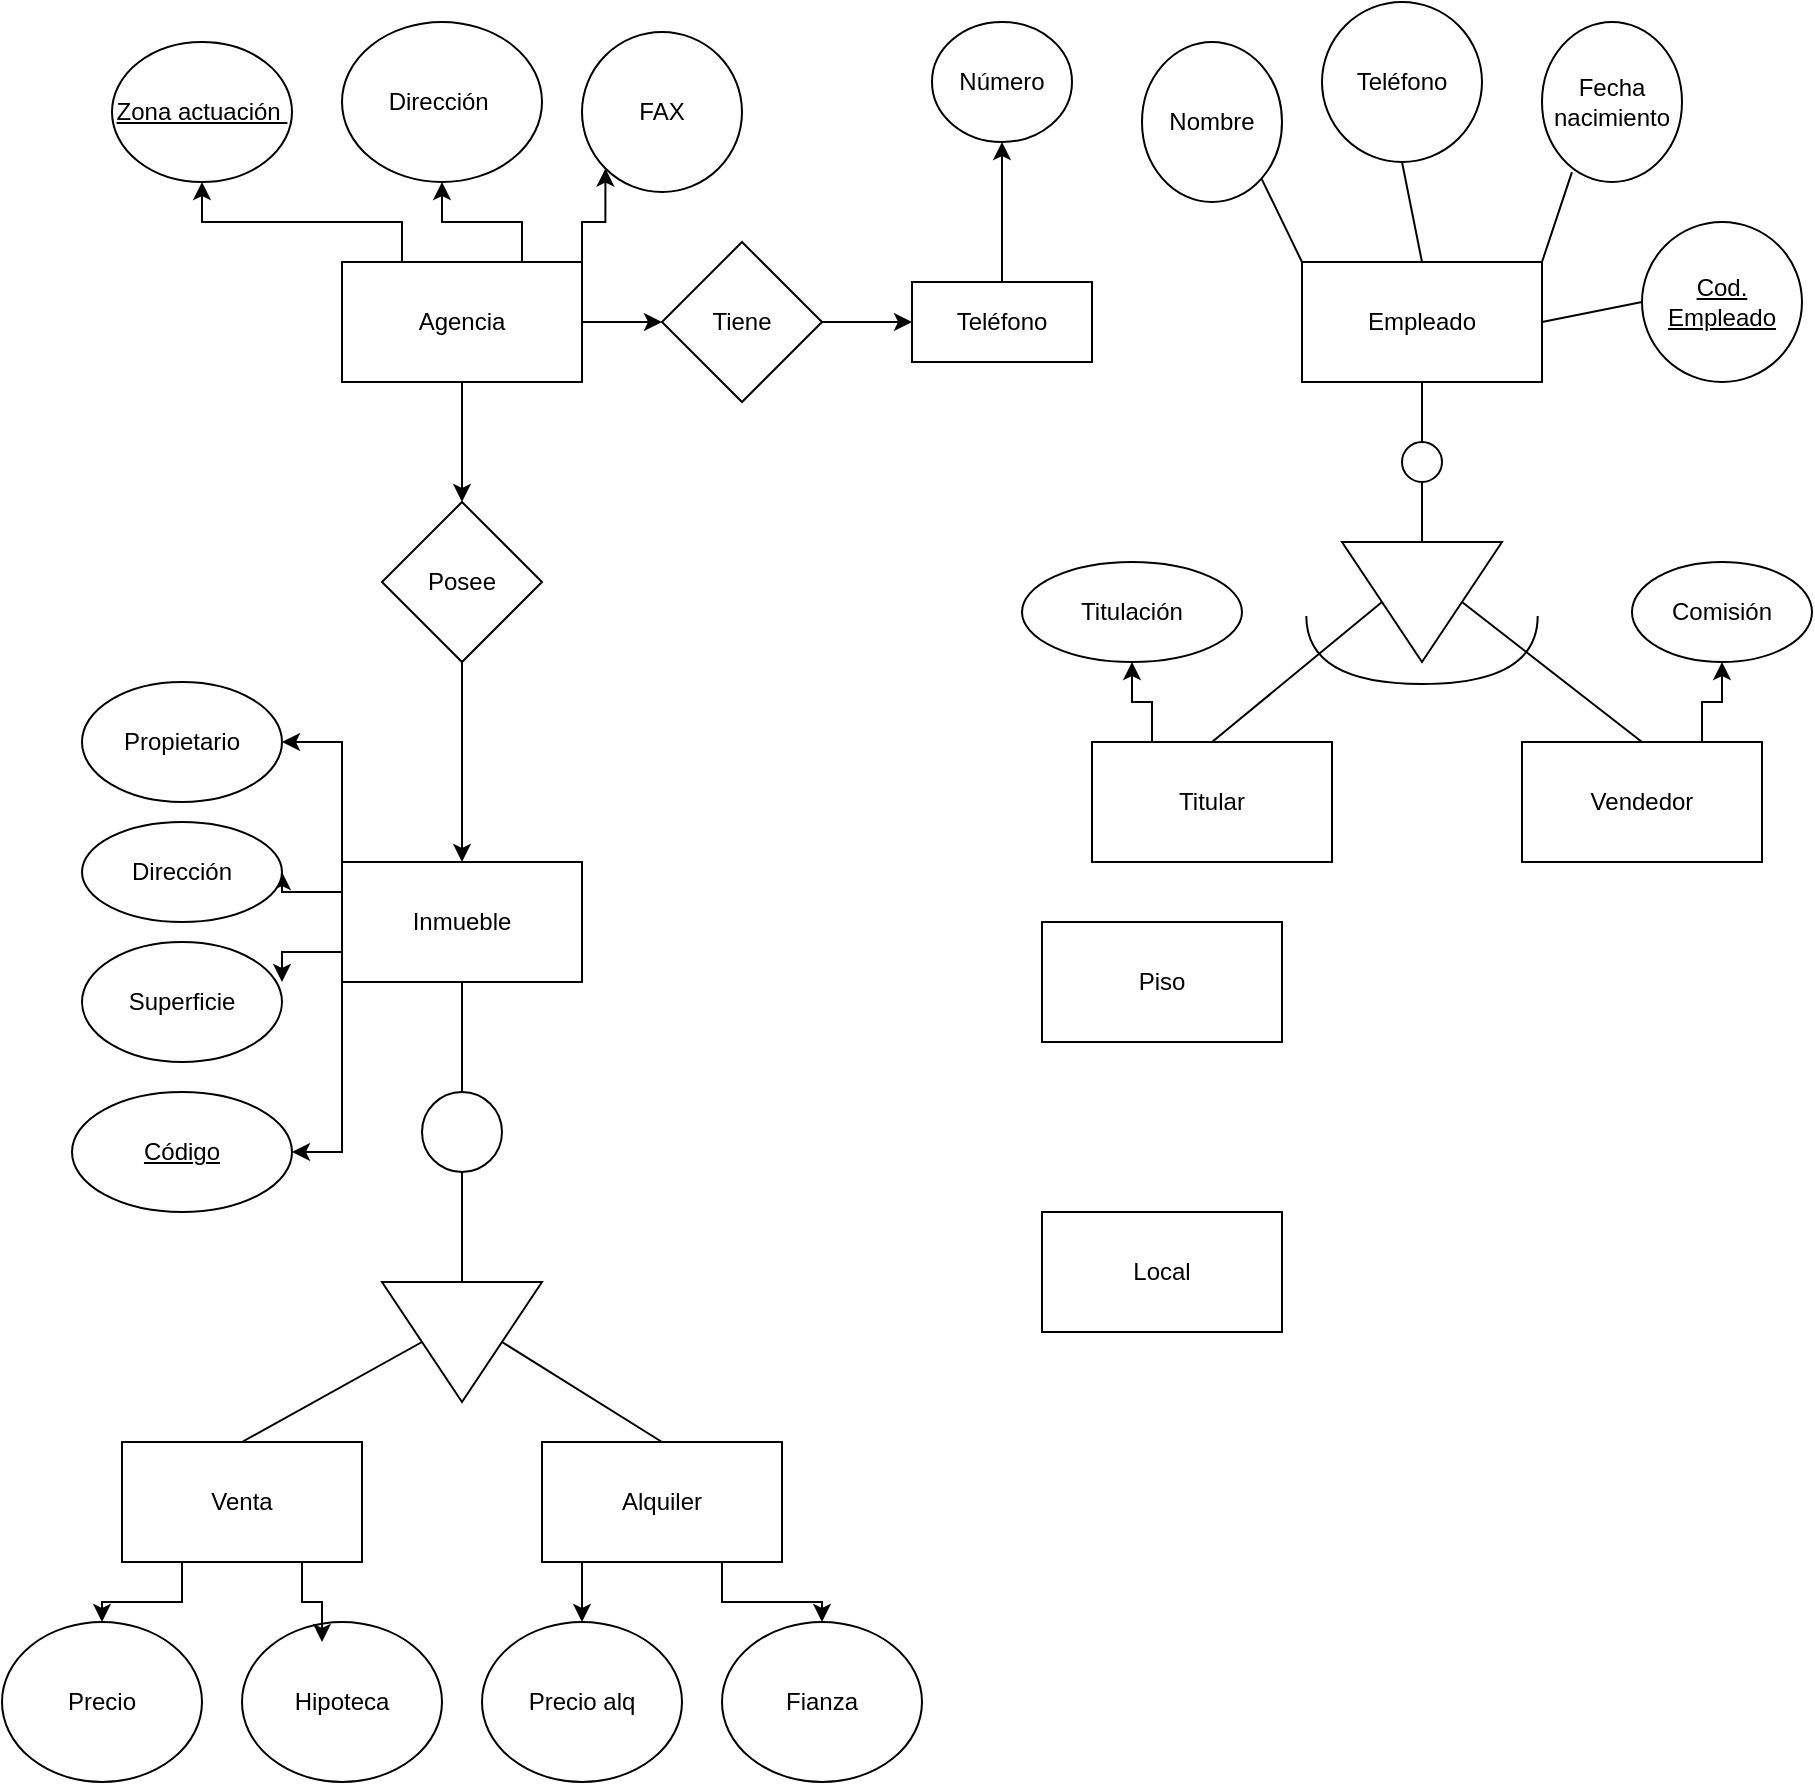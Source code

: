 <mxfile version="28.2.7">
  <diagram name="Página-1" id="10zk7ezHenCugw7qx0ki">
    <mxGraphModel dx="2328" dy="879" grid="1" gridSize="10" guides="1" tooltips="1" connect="1" arrows="1" fold="1" page="1" pageScale="1" pageWidth="827" pageHeight="1169" math="0" shadow="0">
      <root>
        <mxCell id="0" />
        <mxCell id="1" parent="0" />
        <mxCell id="nqIpu79dys8KzVs8E-yq-19" style="edgeStyle=orthogonalEdgeStyle;rounded=0;orthogonalLoop=1;jettySize=auto;html=1;exitX=0.5;exitY=1;exitDx=0;exitDy=0;entryX=0.5;entryY=0;entryDx=0;entryDy=0;" parent="1" source="nqIpu79dys8KzVs8E-yq-1" target="nqIpu79dys8KzVs8E-yq-14" edge="1">
          <mxGeometry relative="1" as="geometry" />
        </mxCell>
        <mxCell id="nqIpu79dys8KzVs8E-yq-30" style="edgeStyle=orthogonalEdgeStyle;rounded=0;orthogonalLoop=1;jettySize=auto;html=1;exitX=0.25;exitY=0;exitDx=0;exitDy=0;entryX=0.5;entryY=1;entryDx=0;entryDy=0;" parent="1" source="nqIpu79dys8KzVs8E-yq-1" target="nqIpu79dys8KzVs8E-yq-22" edge="1">
          <mxGeometry relative="1" as="geometry" />
        </mxCell>
        <mxCell id="nqIpu79dys8KzVs8E-yq-31" style="edgeStyle=orthogonalEdgeStyle;rounded=0;orthogonalLoop=1;jettySize=auto;html=1;exitX=0.75;exitY=0;exitDx=0;exitDy=0;entryX=0.5;entryY=1;entryDx=0;entryDy=0;" parent="1" source="nqIpu79dys8KzVs8E-yq-1" target="nqIpu79dys8KzVs8E-yq-23" edge="1">
          <mxGeometry relative="1" as="geometry" />
        </mxCell>
        <mxCell id="nqIpu79dys8KzVs8E-yq-56" style="edgeStyle=orthogonalEdgeStyle;rounded=0;orthogonalLoop=1;jettySize=auto;html=1;exitX=1;exitY=0;exitDx=0;exitDy=0;entryX=0;entryY=1;entryDx=0;entryDy=0;" parent="1" source="nqIpu79dys8KzVs8E-yq-1" target="nqIpu79dys8KzVs8E-yq-55" edge="1">
          <mxGeometry relative="1" as="geometry" />
        </mxCell>
        <mxCell id="nqIpu79dys8KzVs8E-yq-59" style="edgeStyle=orthogonalEdgeStyle;rounded=0;orthogonalLoop=1;jettySize=auto;html=1;exitX=1;exitY=0.5;exitDx=0;exitDy=0;entryX=0;entryY=0.5;entryDx=0;entryDy=0;" parent="1" source="nqIpu79dys8KzVs8E-yq-1" target="nqIpu79dys8KzVs8E-yq-32" edge="1">
          <mxGeometry relative="1" as="geometry" />
        </mxCell>
        <mxCell id="nqIpu79dys8KzVs8E-yq-1" value="Agencia" style="rounded=0;whiteSpace=wrap;html=1;" parent="1" vertex="1">
          <mxGeometry x="50" y="140" width="120" height="60" as="geometry" />
        </mxCell>
        <mxCell id="nqIpu79dys8KzVs8E-yq-33" style="edgeStyle=orthogonalEdgeStyle;rounded=0;orthogonalLoop=1;jettySize=auto;html=1;exitX=0.5;exitY=1;exitDx=0;exitDy=0;" parent="1" source="nqIpu79dys8KzVs8E-yq-34" edge="1">
          <mxGeometry relative="1" as="geometry">
            <mxPoint x="590" y="230" as="targetPoint" />
          </mxGeometry>
        </mxCell>
        <mxCell id="nqIpu79dys8KzVs8E-yq-3" value="Empleado" style="rounded=0;whiteSpace=wrap;html=1;" parent="1" vertex="1">
          <mxGeometry x="530" y="140" width="120" height="60" as="geometry" />
        </mxCell>
        <mxCell id="nqIpu79dys8KzVs8E-yq-47" style="edgeStyle=orthogonalEdgeStyle;rounded=0;orthogonalLoop=1;jettySize=auto;html=1;exitX=0.25;exitY=0;exitDx=0;exitDy=0;entryX=0.5;entryY=1;entryDx=0;entryDy=0;" parent="1" source="nqIpu79dys8KzVs8E-yq-5" target="nqIpu79dys8KzVs8E-yq-46" edge="1">
          <mxGeometry relative="1" as="geometry" />
        </mxCell>
        <mxCell id="nqIpu79dys8KzVs8E-yq-5" value="Titular" style="rounded=0;whiteSpace=wrap;html=1;" parent="1" vertex="1">
          <mxGeometry x="425" y="380" width="120" height="60" as="geometry" />
        </mxCell>
        <mxCell id="nqIpu79dys8KzVs8E-yq-48" style="edgeStyle=orthogonalEdgeStyle;rounded=0;orthogonalLoop=1;jettySize=auto;html=1;exitX=0.75;exitY=0;exitDx=0;exitDy=0;entryX=0.5;entryY=1;entryDx=0;entryDy=0;" parent="1" source="nqIpu79dys8KzVs8E-yq-6" target="nqIpu79dys8KzVs8E-yq-44" edge="1">
          <mxGeometry relative="1" as="geometry" />
        </mxCell>
        <mxCell id="nqIpu79dys8KzVs8E-yq-6" value="Vendedor" style="rounded=0;whiteSpace=wrap;html=1;" parent="1" vertex="1">
          <mxGeometry x="640" y="380" width="120" height="60" as="geometry" />
        </mxCell>
        <mxCell id="nqIpu79dys8KzVs8E-yq-7" value="Fecha nacimiento" style="ellipse;whiteSpace=wrap;html=1;" parent="1" vertex="1">
          <mxGeometry x="650" y="20" width="70" height="80" as="geometry" />
        </mxCell>
        <mxCell id="nqIpu79dys8KzVs8E-yq-8" value="Teléfono" style="ellipse;whiteSpace=wrap;html=1;" parent="1" vertex="1">
          <mxGeometry x="540" y="10" width="80" height="80" as="geometry" />
        </mxCell>
        <mxCell id="nqIpu79dys8KzVs8E-yq-9" value="Nombre" style="ellipse;whiteSpace=wrap;html=1;" parent="1" vertex="1">
          <mxGeometry x="450" y="30" width="70" height="80" as="geometry" />
        </mxCell>
        <mxCell id="nqIpu79dys8KzVs8E-yq-10" value="&lt;u&gt;Cod. Empleado&lt;/u&gt;" style="ellipse;whiteSpace=wrap;html=1;" parent="1" vertex="1">
          <mxGeometry x="700" y="120" width="80" height="80" as="geometry" />
        </mxCell>
        <mxCell id="nqIpu79dys8KzVs8E-yq-61" style="edgeStyle=orthogonalEdgeStyle;rounded=0;orthogonalLoop=1;jettySize=auto;html=1;exitX=0;exitY=0;exitDx=0;exitDy=0;entryX=1;entryY=0.5;entryDx=0;entryDy=0;" parent="1" source="nqIpu79dys8KzVs8E-yq-13" target="nqIpu79dys8KzVs8E-yq-17" edge="1">
          <mxGeometry relative="1" as="geometry" />
        </mxCell>
        <mxCell id="nqIpu79dys8KzVs8E-yq-62" style="edgeStyle=orthogonalEdgeStyle;rounded=0;orthogonalLoop=1;jettySize=auto;html=1;exitX=0;exitY=0.25;exitDx=0;exitDy=0;entryX=1;entryY=0.5;entryDx=0;entryDy=0;" parent="1" source="nqIpu79dys8KzVs8E-yq-13" target="nqIpu79dys8KzVs8E-yq-16" edge="1">
          <mxGeometry relative="1" as="geometry" />
        </mxCell>
        <mxCell id="nqIpu79dys8KzVs8E-yq-64" style="edgeStyle=orthogonalEdgeStyle;rounded=0;orthogonalLoop=1;jettySize=auto;html=1;exitX=0;exitY=1;exitDx=0;exitDy=0;entryX=1;entryY=0.5;entryDx=0;entryDy=0;" parent="1" source="nqIpu79dys8KzVs8E-yq-13" target="nqIpu79dys8KzVs8E-yq-18" edge="1">
          <mxGeometry relative="1" as="geometry" />
        </mxCell>
        <mxCell id="nqIpu79dys8KzVs8E-yq-13" value="Inmueble" style="rounded=0;whiteSpace=wrap;html=1;" parent="1" vertex="1">
          <mxGeometry x="50" y="440" width="120" height="60" as="geometry" />
        </mxCell>
        <mxCell id="nqIpu79dys8KzVs8E-yq-20" style="edgeStyle=orthogonalEdgeStyle;rounded=0;orthogonalLoop=1;jettySize=auto;html=1;exitX=0.5;exitY=1;exitDx=0;exitDy=0;entryX=0.5;entryY=0;entryDx=0;entryDy=0;" parent="1" source="nqIpu79dys8KzVs8E-yq-14" target="nqIpu79dys8KzVs8E-yq-13" edge="1">
          <mxGeometry relative="1" as="geometry" />
        </mxCell>
        <mxCell id="nqIpu79dys8KzVs8E-yq-14" value="Posee" style="rhombus;whiteSpace=wrap;html=1;" parent="1" vertex="1">
          <mxGeometry x="70" y="260" width="80" height="80" as="geometry" />
        </mxCell>
        <mxCell id="nqIpu79dys8KzVs8E-yq-15" value="Superficie" style="ellipse;whiteSpace=wrap;html=1;" parent="1" vertex="1">
          <mxGeometry x="-80" y="480" width="100" height="60" as="geometry" />
        </mxCell>
        <mxCell id="nqIpu79dys8KzVs8E-yq-16" value="Dirección" style="ellipse;whiteSpace=wrap;html=1;" parent="1" vertex="1">
          <mxGeometry x="-80" y="420" width="100" height="50" as="geometry" />
        </mxCell>
        <mxCell id="nqIpu79dys8KzVs8E-yq-17" value="Propietario" style="ellipse;whiteSpace=wrap;html=1;" parent="1" vertex="1">
          <mxGeometry x="-80" y="350" width="100" height="60" as="geometry" />
        </mxCell>
        <mxCell id="nqIpu79dys8KzVs8E-yq-18" value="&lt;u&gt;Código&lt;/u&gt;" style="ellipse;whiteSpace=wrap;html=1;" parent="1" vertex="1">
          <mxGeometry x="-85" y="555" width="110" height="60" as="geometry" />
        </mxCell>
        <mxCell id="nqIpu79dys8KzVs8E-yq-22" value="&lt;u&gt;Zona actuación&amp;nbsp;&lt;/u&gt;" style="ellipse;whiteSpace=wrap;html=1;" parent="1" vertex="1">
          <mxGeometry x="-65" y="30" width="90" height="70" as="geometry" />
        </mxCell>
        <mxCell id="nqIpu79dys8KzVs8E-yq-23" value="Dirección&amp;nbsp;" style="ellipse;whiteSpace=wrap;html=1;" parent="1" vertex="1">
          <mxGeometry x="50" y="20" width="100" height="80" as="geometry" />
        </mxCell>
        <mxCell id="nqIpu79dys8KzVs8E-yq-24" value="" style="endArrow=none;html=1;rounded=0;entryX=0;entryY=0;entryDx=0;entryDy=0;exitX=1;exitY=1;exitDx=0;exitDy=0;" parent="1" source="nqIpu79dys8KzVs8E-yq-9" target="nqIpu79dys8KzVs8E-yq-3" edge="1">
          <mxGeometry width="50" height="50" relative="1" as="geometry">
            <mxPoint x="390" y="260" as="sourcePoint" />
            <mxPoint x="440" y="210" as="targetPoint" />
          </mxGeometry>
        </mxCell>
        <mxCell id="nqIpu79dys8KzVs8E-yq-25" value="" style="endArrow=none;html=1;rounded=0;entryX=0.5;entryY=0;entryDx=0;entryDy=0;exitX=0.5;exitY=1;exitDx=0;exitDy=0;" parent="1" source="nqIpu79dys8KzVs8E-yq-8" target="nqIpu79dys8KzVs8E-yq-3" edge="1">
          <mxGeometry width="50" height="50" relative="1" as="geometry">
            <mxPoint x="390" y="260" as="sourcePoint" />
            <mxPoint x="440" y="210" as="targetPoint" />
          </mxGeometry>
        </mxCell>
        <mxCell id="nqIpu79dys8KzVs8E-yq-26" value="" style="endArrow=none;html=1;rounded=0;entryX=1;entryY=0;entryDx=0;entryDy=0;exitX=0.214;exitY=0.938;exitDx=0;exitDy=0;exitPerimeter=0;" parent="1" source="nqIpu79dys8KzVs8E-yq-7" target="nqIpu79dys8KzVs8E-yq-3" edge="1">
          <mxGeometry width="50" height="50" relative="1" as="geometry">
            <mxPoint x="390" y="260" as="sourcePoint" />
            <mxPoint x="440" y="210" as="targetPoint" />
          </mxGeometry>
        </mxCell>
        <mxCell id="nqIpu79dys8KzVs8E-yq-27" value="" style="endArrow=none;html=1;rounded=0;entryX=1;entryY=0.5;entryDx=0;entryDy=0;exitX=0;exitY=0.5;exitDx=0;exitDy=0;" parent="1" source="nqIpu79dys8KzVs8E-yq-10" target="nqIpu79dys8KzVs8E-yq-3" edge="1">
          <mxGeometry width="50" height="50" relative="1" as="geometry">
            <mxPoint x="390" y="260" as="sourcePoint" />
            <mxPoint x="440" y="210" as="targetPoint" />
          </mxGeometry>
        </mxCell>
        <mxCell id="nqIpu79dys8KzVs8E-yq-60" style="edgeStyle=orthogonalEdgeStyle;rounded=0;orthogonalLoop=1;jettySize=auto;html=1;exitX=1;exitY=0.5;exitDx=0;exitDy=0;entryX=0;entryY=0.5;entryDx=0;entryDy=0;" parent="1" source="nqIpu79dys8KzVs8E-yq-32" target="nqIpu79dys8KzVs8E-yq-54" edge="1">
          <mxGeometry relative="1" as="geometry" />
        </mxCell>
        <mxCell id="nqIpu79dys8KzVs8E-yq-32" value="Tiene" style="rhombus;whiteSpace=wrap;html=1;" parent="1" vertex="1">
          <mxGeometry x="210" y="130" width="80" height="80" as="geometry" />
        </mxCell>
        <mxCell id="nqIpu79dys8KzVs8E-yq-34" value="" style="ellipse;whiteSpace=wrap;html=1;" parent="1" vertex="1">
          <mxGeometry x="580" y="230" width="20" height="20" as="geometry" />
        </mxCell>
        <mxCell id="nqIpu79dys8KzVs8E-yq-38" value="" style="triangle;whiteSpace=wrap;html=1;rotation=90;" parent="1" vertex="1">
          <mxGeometry x="560" y="270" width="60" height="80" as="geometry" />
        </mxCell>
        <mxCell id="nqIpu79dys8KzVs8E-yq-40" value="" style="endArrow=none;html=1;rounded=0;entryX=0.5;entryY=1;entryDx=0;entryDy=0;exitX=0.5;exitY=0;exitDx=0;exitDy=0;" parent="1" source="nqIpu79dys8KzVs8E-yq-5" target="nqIpu79dys8KzVs8E-yq-38" edge="1">
          <mxGeometry width="50" height="50" relative="1" as="geometry">
            <mxPoint x="390" y="260" as="sourcePoint" />
            <mxPoint x="440" y="210" as="targetPoint" />
          </mxGeometry>
        </mxCell>
        <mxCell id="nqIpu79dys8KzVs8E-yq-41" value="" style="endArrow=none;html=1;rounded=0;entryX=0.5;entryY=0;entryDx=0;entryDy=0;exitX=0.5;exitY=0;exitDx=0;exitDy=0;" parent="1" source="nqIpu79dys8KzVs8E-yq-6" target="nqIpu79dys8KzVs8E-yq-38" edge="1">
          <mxGeometry width="50" height="50" relative="1" as="geometry">
            <mxPoint x="390" y="260" as="sourcePoint" />
            <mxPoint x="440" y="210" as="targetPoint" />
          </mxGeometry>
        </mxCell>
        <mxCell id="nqIpu79dys8KzVs8E-yq-42" value="" style="shape=requiredInterface;html=1;verticalLabelPosition=bottom;sketch=0;rotation=90;" parent="1" vertex="1">
          <mxGeometry x="573.01" y="276.17" width="33.97" height="115.7" as="geometry" />
        </mxCell>
        <mxCell id="nqIpu79dys8KzVs8E-yq-44" value="Comisión" style="ellipse;whiteSpace=wrap;html=1;" parent="1" vertex="1">
          <mxGeometry x="695" y="290" width="90" height="50" as="geometry" />
        </mxCell>
        <mxCell id="nqIpu79dys8KzVs8E-yq-46" value="Titulación" style="ellipse;whiteSpace=wrap;html=1;" parent="1" vertex="1">
          <mxGeometry x="390" y="290" width="110" height="50" as="geometry" />
        </mxCell>
        <mxCell id="nqIpu79dys8KzVs8E-yq-52" value="" style="endArrow=none;html=1;rounded=0;entryX=0.5;entryY=1;entryDx=0;entryDy=0;exitX=0.5;exitY=0;exitDx=0;exitDy=0;" parent="1" source="nqIpu79dys8KzVs8E-yq-34" target="nqIpu79dys8KzVs8E-yq-3" edge="1">
          <mxGeometry width="50" height="50" relative="1" as="geometry">
            <mxPoint x="390" y="320" as="sourcePoint" />
            <mxPoint x="440" y="270" as="targetPoint" />
          </mxGeometry>
        </mxCell>
        <mxCell id="nqIpu79dys8KzVs8E-yq-53" value="" style="endArrow=none;html=1;rounded=0;entryX=0.5;entryY=1;entryDx=0;entryDy=0;exitX=0;exitY=0.5;exitDx=0;exitDy=0;" parent="1" source="nqIpu79dys8KzVs8E-yq-38" target="nqIpu79dys8KzVs8E-yq-34" edge="1">
          <mxGeometry width="50" height="50" relative="1" as="geometry">
            <mxPoint x="390" y="320" as="sourcePoint" />
            <mxPoint x="440" y="270" as="targetPoint" />
          </mxGeometry>
        </mxCell>
        <mxCell id="nqIpu79dys8KzVs8E-yq-57" style="edgeStyle=orthogonalEdgeStyle;rounded=0;orthogonalLoop=1;jettySize=auto;html=1;exitX=0.5;exitY=0;exitDx=0;exitDy=0;" parent="1" source="nqIpu79dys8KzVs8E-yq-54" target="nqIpu79dys8KzVs8E-yq-58" edge="1">
          <mxGeometry relative="1" as="geometry">
            <mxPoint x="380" y="100" as="targetPoint" />
          </mxGeometry>
        </mxCell>
        <mxCell id="nqIpu79dys8KzVs8E-yq-54" value="Teléfono" style="rounded=0;whiteSpace=wrap;html=1;" parent="1" vertex="1">
          <mxGeometry x="335" y="150" width="90" height="40" as="geometry" />
        </mxCell>
        <mxCell id="nqIpu79dys8KzVs8E-yq-55" value="FAX" style="ellipse;whiteSpace=wrap;html=1;" parent="1" vertex="1">
          <mxGeometry x="170" y="25" width="80" height="80" as="geometry" />
        </mxCell>
        <mxCell id="nqIpu79dys8KzVs8E-yq-58" value="Número" style="ellipse;whiteSpace=wrap;html=1;" parent="1" vertex="1">
          <mxGeometry x="345" y="20" width="70" height="60" as="geometry" />
        </mxCell>
        <mxCell id="nqIpu79dys8KzVs8E-yq-63" style="edgeStyle=orthogonalEdgeStyle;rounded=0;orthogonalLoop=1;jettySize=auto;html=1;exitX=0;exitY=0.75;exitDx=0;exitDy=0;entryX=1;entryY=0.333;entryDx=0;entryDy=0;entryPerimeter=0;" parent="1" source="nqIpu79dys8KzVs8E-yq-13" target="nqIpu79dys8KzVs8E-yq-15" edge="1">
          <mxGeometry relative="1" as="geometry" />
        </mxCell>
        <mxCell id="nqIpu79dys8KzVs8E-yq-65" value="" style="endArrow=none;html=1;rounded=0;entryX=0.5;entryY=1;entryDx=0;entryDy=0;" parent="1" source="nqIpu79dys8KzVs8E-yq-66" target="nqIpu79dys8KzVs8E-yq-13" edge="1">
          <mxGeometry width="50" height="50" relative="1" as="geometry">
            <mxPoint x="110" y="600" as="sourcePoint" />
            <mxPoint x="440" y="450" as="targetPoint" />
          </mxGeometry>
        </mxCell>
        <mxCell id="nqIpu79dys8KzVs8E-yq-67" value="" style="endArrow=none;html=1;rounded=0;entryX=0.5;entryY=1;entryDx=0;entryDy=0;" parent="1" target="nqIpu79dys8KzVs8E-yq-66" edge="1">
          <mxGeometry width="50" height="50" relative="1" as="geometry">
            <mxPoint x="110" y="600" as="sourcePoint" />
            <mxPoint x="110" y="500" as="targetPoint" />
          </mxGeometry>
        </mxCell>
        <mxCell id="nqIpu79dys8KzVs8E-yq-66" value="" style="ellipse;whiteSpace=wrap;html=1;" parent="1" vertex="1">
          <mxGeometry x="90" y="555" width="40" height="40" as="geometry" />
        </mxCell>
        <mxCell id="nqIpu79dys8KzVs8E-yq-68" value="" style="endArrow=none;html=1;rounded=0;entryX=0.5;entryY=1;entryDx=0;entryDy=0;" parent="1" target="nqIpu79dys8KzVs8E-yq-66" edge="1">
          <mxGeometry width="50" height="50" relative="1" as="geometry">
            <mxPoint x="110" y="650" as="sourcePoint" />
            <mxPoint x="440" y="630" as="targetPoint" />
          </mxGeometry>
        </mxCell>
        <mxCell id="nqIpu79dys8KzVs8E-yq-69" value="" style="triangle;whiteSpace=wrap;html=1;rotation=90;" parent="1" vertex="1">
          <mxGeometry x="80" y="640" width="60" height="80" as="geometry" />
        </mxCell>
        <mxCell id="nqIpu79dys8KzVs8E-yq-78" style="edgeStyle=orthogonalEdgeStyle;rounded=0;orthogonalLoop=1;jettySize=auto;html=1;exitX=0.25;exitY=1;exitDx=0;exitDy=0;entryX=0.5;entryY=0;entryDx=0;entryDy=0;" parent="1" source="nqIpu79dys8KzVs8E-yq-70" target="nqIpu79dys8KzVs8E-yq-77" edge="1">
          <mxGeometry relative="1" as="geometry" />
        </mxCell>
        <mxCell id="nqIpu79dys8KzVs8E-yq-79" style="edgeStyle=orthogonalEdgeStyle;rounded=0;orthogonalLoop=1;jettySize=auto;html=1;exitX=0.75;exitY=1;exitDx=0;exitDy=0;entryX=0.5;entryY=0;entryDx=0;entryDy=0;" parent="1" source="nqIpu79dys8KzVs8E-yq-70" target="nqIpu79dys8KzVs8E-yq-76" edge="1">
          <mxGeometry relative="1" as="geometry" />
        </mxCell>
        <mxCell id="nqIpu79dys8KzVs8E-yq-70" value="Alquiler" style="rounded=0;whiteSpace=wrap;html=1;" parent="1" vertex="1">
          <mxGeometry x="150" y="730" width="120" height="60" as="geometry" />
        </mxCell>
        <mxCell id="nqIpu79dys8KzVs8E-yq-81" style="edgeStyle=orthogonalEdgeStyle;rounded=0;orthogonalLoop=1;jettySize=auto;html=1;exitX=0.25;exitY=1;exitDx=0;exitDy=0;entryX=0.5;entryY=0;entryDx=0;entryDy=0;" parent="1" source="nqIpu79dys8KzVs8E-yq-71" target="nqIpu79dys8KzVs8E-yq-75" edge="1">
          <mxGeometry relative="1" as="geometry" />
        </mxCell>
        <mxCell id="nqIpu79dys8KzVs8E-yq-71" value="Venta" style="rounded=0;whiteSpace=wrap;html=1;" parent="1" vertex="1">
          <mxGeometry x="-60" y="730" width="120" height="60" as="geometry" />
        </mxCell>
        <mxCell id="nqIpu79dys8KzVs8E-yq-72" value="" style="endArrow=none;html=1;rounded=0;entryX=0.5;entryY=0;entryDx=0;entryDy=0;exitX=0.5;exitY=0;exitDx=0;exitDy=0;" parent="1" source="nqIpu79dys8KzVs8E-yq-70" target="nqIpu79dys8KzVs8E-yq-69" edge="1">
          <mxGeometry width="50" height="50" relative="1" as="geometry">
            <mxPoint x="390" y="680" as="sourcePoint" />
            <mxPoint x="440" y="630" as="targetPoint" />
          </mxGeometry>
        </mxCell>
        <mxCell id="nqIpu79dys8KzVs8E-yq-73" value="" style="endArrow=none;html=1;rounded=0;entryX=0.5;entryY=1;entryDx=0;entryDy=0;exitX=0.5;exitY=0;exitDx=0;exitDy=0;" parent="1" source="nqIpu79dys8KzVs8E-yq-71" target="nqIpu79dys8KzVs8E-yq-69" edge="1">
          <mxGeometry width="50" height="50" relative="1" as="geometry">
            <mxPoint x="390" y="680" as="sourcePoint" />
            <mxPoint x="440" y="630" as="targetPoint" />
          </mxGeometry>
        </mxCell>
        <mxCell id="nqIpu79dys8KzVs8E-yq-74" value="Hipoteca" style="ellipse;whiteSpace=wrap;html=1;" parent="1" vertex="1">
          <mxGeometry y="820" width="100" height="80" as="geometry" />
        </mxCell>
        <mxCell id="nqIpu79dys8KzVs8E-yq-75" value="Precio" style="ellipse;whiteSpace=wrap;html=1;" parent="1" vertex="1">
          <mxGeometry x="-120" y="820" width="100" height="80" as="geometry" />
        </mxCell>
        <mxCell id="nqIpu79dys8KzVs8E-yq-76" value="Fianza" style="ellipse;whiteSpace=wrap;html=1;" parent="1" vertex="1">
          <mxGeometry x="240" y="820" width="100" height="80" as="geometry" />
        </mxCell>
        <mxCell id="nqIpu79dys8KzVs8E-yq-77" value="Precio alq" style="ellipse;whiteSpace=wrap;html=1;" parent="1" vertex="1">
          <mxGeometry x="120" y="820" width="100" height="80" as="geometry" />
        </mxCell>
        <mxCell id="nqIpu79dys8KzVs8E-yq-80" style="edgeStyle=orthogonalEdgeStyle;rounded=0;orthogonalLoop=1;jettySize=auto;html=1;exitX=0.75;exitY=1;exitDx=0;exitDy=0;entryX=0.4;entryY=0.125;entryDx=0;entryDy=0;entryPerimeter=0;" parent="1" source="nqIpu79dys8KzVs8E-yq-71" target="nqIpu79dys8KzVs8E-yq-74" edge="1">
          <mxGeometry relative="1" as="geometry" />
        </mxCell>
        <mxCell id="v-yXya0m4vtY7dObKCWi-1" value="Piso" style="rounded=0;whiteSpace=wrap;html=1;" vertex="1" parent="1">
          <mxGeometry x="400" y="470" width="120" height="60" as="geometry" />
        </mxCell>
        <mxCell id="v-yXya0m4vtY7dObKCWi-2" value="Local" style="rounded=0;whiteSpace=wrap;html=1;" vertex="1" parent="1">
          <mxGeometry x="400" y="615" width="120" height="60" as="geometry" />
        </mxCell>
      </root>
    </mxGraphModel>
  </diagram>
</mxfile>
